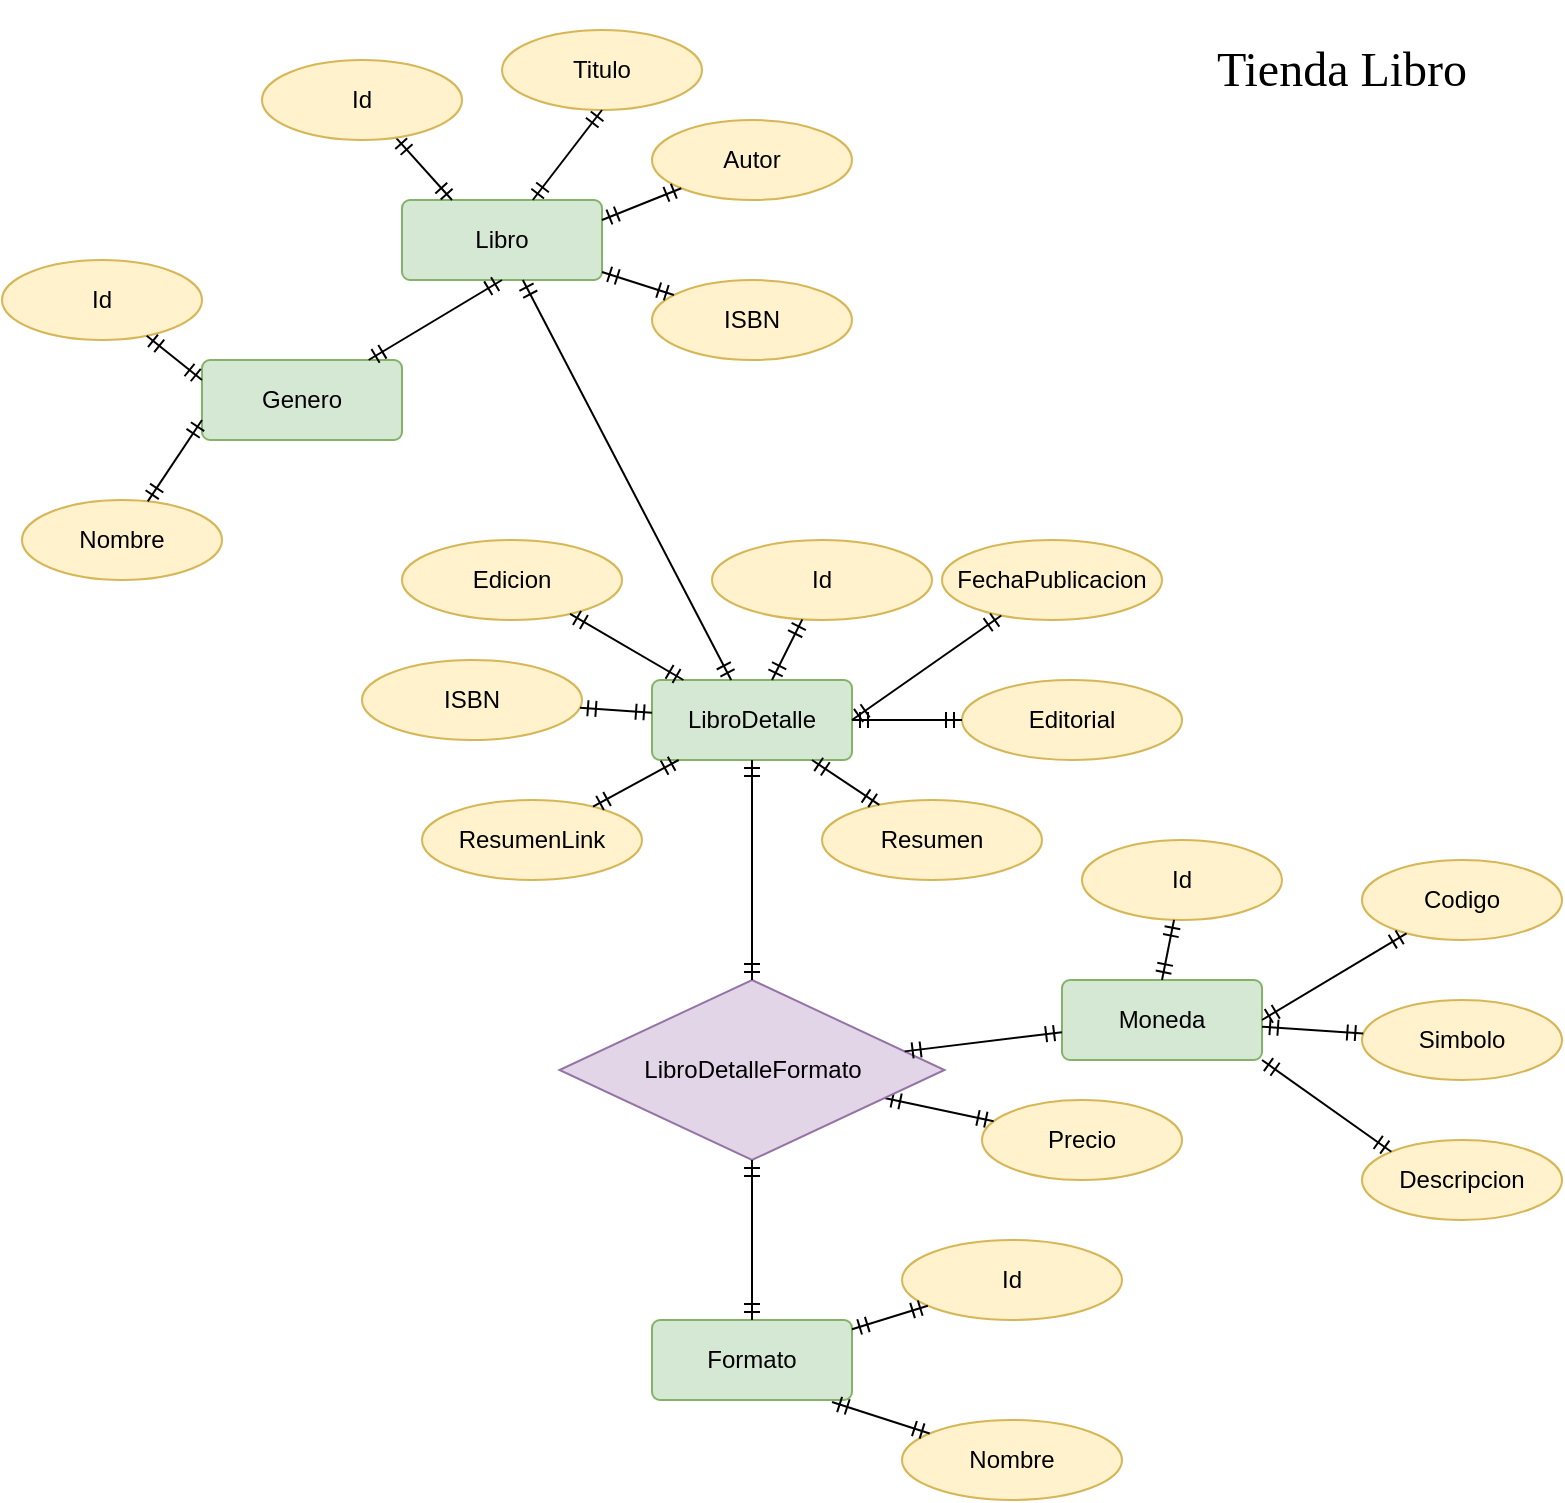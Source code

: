 <mxfile version="20.8.23" type="github">
  <diagram id="R2lEEEUBdFMjLlhIrx00" name="Page-1">
    <mxGraphModel dx="1050" dy="545" grid="1" gridSize="10" guides="1" tooltips="1" connect="1" arrows="1" fold="1" page="1" pageScale="1" pageWidth="850" pageHeight="1100" math="0" shadow="0" extFonts="Permanent Marker^https://fonts.googleapis.com/css?family=Permanent+Marker">
      <root>
        <mxCell id="0" />
        <mxCell id="1" parent="0" />
        <mxCell id="iToEJ3CbW-RjeYXbpDTx-1" value="Libro" style="rounded=1;arcSize=10;whiteSpace=wrap;html=1;align=center;fillColor=#d5e8d4;strokeColor=#82b366;" parent="1" vertex="1">
          <mxGeometry x="200" y="100" width="100" height="40" as="geometry" />
        </mxCell>
        <mxCell id="iToEJ3CbW-RjeYXbpDTx-2" value="Formato" style="rounded=1;arcSize=10;whiteSpace=wrap;html=1;align=center;fillColor=#d5e8d4;strokeColor=#82b366;" parent="1" vertex="1">
          <mxGeometry x="325" y="660" width="100" height="40" as="geometry" />
        </mxCell>
        <mxCell id="iToEJ3CbW-RjeYXbpDTx-3" value="Genero" style="rounded=1;arcSize=10;whiteSpace=wrap;html=1;align=center;fillColor=#d5e8d4;strokeColor=#82b366;" parent="1" vertex="1">
          <mxGeometry x="100" y="180" width="100" height="40" as="geometry" />
        </mxCell>
        <mxCell id="iToEJ3CbW-RjeYXbpDTx-4" value="Moneda" style="rounded=1;arcSize=10;whiteSpace=wrap;html=1;align=center;fillColor=#d5e8d4;strokeColor=#82b366;" parent="1" vertex="1">
          <mxGeometry x="530" y="490" width="100" height="40" as="geometry" />
        </mxCell>
        <mxCell id="iToEJ3CbW-RjeYXbpDTx-5" value="LibroDetalle" style="rounded=1;arcSize=10;whiteSpace=wrap;html=1;align=center;fillColor=#d5e8d4;strokeColor=#82b366;" parent="1" vertex="1">
          <mxGeometry x="325" y="340" width="100" height="40" as="geometry" />
        </mxCell>
        <mxCell id="iToEJ3CbW-RjeYXbpDTx-7" value="" style="fontSize=12;html=1;endArrow=ERmandOne;startArrow=ERmandOne;rounded=0;exitX=0.25;exitY=0;exitDx=0;exitDy=0;" parent="1" source="iToEJ3CbW-RjeYXbpDTx-1" target="iToEJ3CbW-RjeYXbpDTx-71" edge="1">
          <mxGeometry width="100" height="100" relative="1" as="geometry">
            <mxPoint x="370" y="290" as="sourcePoint" />
            <mxPoint x="215.355" y="74.142" as="targetPoint" />
          </mxGeometry>
        </mxCell>
        <mxCell id="iToEJ3CbW-RjeYXbpDTx-8" value="Titulo" style="ellipse;whiteSpace=wrap;html=1;align=center;fillColor=#fff2cc;strokeColor=#d6b656;" parent="1" vertex="1">
          <mxGeometry x="250" y="15" width="100" height="40" as="geometry" />
        </mxCell>
        <mxCell id="iToEJ3CbW-RjeYXbpDTx-9" value="Autor" style="ellipse;whiteSpace=wrap;html=1;align=center;fillColor=#fff2cc;strokeColor=#d6b656;" parent="1" vertex="1">
          <mxGeometry x="325" y="60" width="100" height="40" as="geometry" />
        </mxCell>
        <mxCell id="iToEJ3CbW-RjeYXbpDTx-10" value="FechaPublicacion" style="ellipse;whiteSpace=wrap;html=1;align=center;fillColor=#fff2cc;strokeColor=#d6b656;" parent="1" vertex="1">
          <mxGeometry x="470" y="270" width="110" height="40" as="geometry" />
        </mxCell>
        <mxCell id="iToEJ3CbW-RjeYXbpDTx-11" value="" style="fontSize=12;html=1;endArrow=ERmandOne;startArrow=ERmandOne;rounded=0;entryX=0.5;entryY=1;entryDx=0;entryDy=0;" parent="1" source="iToEJ3CbW-RjeYXbpDTx-1" target="iToEJ3CbW-RjeYXbpDTx-8" edge="1">
          <mxGeometry width="100" height="100" relative="1" as="geometry">
            <mxPoint x="270" y="110" as="sourcePoint" />
            <mxPoint x="225" y="74" as="targetPoint" />
          </mxGeometry>
        </mxCell>
        <mxCell id="iToEJ3CbW-RjeYXbpDTx-13" value="" style="fontSize=12;html=1;endArrow=ERmandOne;startArrow=ERmandOne;rounded=0;exitX=1;exitY=0.25;exitDx=0;exitDy=0;" parent="1" target="iToEJ3CbW-RjeYXbpDTx-9" edge="1" source="iToEJ3CbW-RjeYXbpDTx-1">
          <mxGeometry width="100" height="100" relative="1" as="geometry">
            <mxPoint x="200" y="110" as="sourcePoint" />
            <mxPoint x="310" y="70" as="targetPoint" />
          </mxGeometry>
        </mxCell>
        <mxCell id="iToEJ3CbW-RjeYXbpDTx-14" value="Precio" style="ellipse;whiteSpace=wrap;html=1;align=center;fillColor=#fff2cc;strokeColor=#d6b656;" parent="1" vertex="1">
          <mxGeometry x="490" y="550" width="100" height="40" as="geometry" />
        </mxCell>
        <mxCell id="iToEJ3CbW-RjeYXbpDTx-15" value="" style="fontSize=12;html=1;endArrow=ERmandOne;startArrow=ERmandOne;rounded=0;" parent="1" source="iToEJ3CbW-RjeYXbpDTx-48" target="iToEJ3CbW-RjeYXbpDTx-14" edge="1">
          <mxGeometry width="100" height="100" relative="1" as="geometry">
            <mxPoint x="270" y="110" as="sourcePoint" />
            <mxPoint x="225" y="84" as="targetPoint" />
          </mxGeometry>
        </mxCell>
        <mxCell id="iToEJ3CbW-RjeYXbpDTx-17" value="" style="fontSize=12;html=1;endArrow=ERmandOne;startArrow=ERmandOne;rounded=0;exitX=0.5;exitY=1;exitDx=0;exitDy=0;" parent="1" source="iToEJ3CbW-RjeYXbpDTx-1" target="iToEJ3CbW-RjeYXbpDTx-3" edge="1">
          <mxGeometry width="100" height="100" relative="1" as="geometry">
            <mxPoint x="220" y="130" as="sourcePoint" />
            <mxPoint x="160" y="130" as="targetPoint" />
          </mxGeometry>
        </mxCell>
        <mxCell id="iToEJ3CbW-RjeYXbpDTx-18" value="ISBN" style="ellipse;whiteSpace=wrap;html=1;align=center;fillColor=#fff2cc;strokeColor=#d6b656;" parent="1" vertex="1">
          <mxGeometry x="325" y="140" width="100" height="40" as="geometry" />
        </mxCell>
        <mxCell id="iToEJ3CbW-RjeYXbpDTx-19" value="" style="fontSize=12;html=1;endArrow=ERmandOne;startArrow=ERmandOne;rounded=0;" parent="1" source="iToEJ3CbW-RjeYXbpDTx-1" target="iToEJ3CbW-RjeYXbpDTx-18" edge="1">
          <mxGeometry width="100" height="100" relative="1" as="geometry">
            <mxPoint x="320" y="122" as="sourcePoint" />
            <mxPoint x="344" y="118" as="targetPoint" />
          </mxGeometry>
        </mxCell>
        <mxCell id="iToEJ3CbW-RjeYXbpDTx-20" value="Id" style="ellipse;whiteSpace=wrap;html=1;align=center;fillColor=#fff2cc;strokeColor=#d6b656;" parent="1" vertex="1">
          <mxGeometry y="130" width="100" height="40" as="geometry" />
        </mxCell>
        <mxCell id="iToEJ3CbW-RjeYXbpDTx-21" value="Nombre" style="ellipse;whiteSpace=wrap;html=1;align=center;fillColor=#fff2cc;strokeColor=#d6b656;" parent="1" vertex="1">
          <mxGeometry x="10" y="250" width="100" height="40" as="geometry" />
        </mxCell>
        <mxCell id="iToEJ3CbW-RjeYXbpDTx-22" value="" style="fontSize=12;html=1;endArrow=ERmandOne;startArrow=ERmandOne;rounded=0;entryX=0;entryY=0.25;entryDx=0;entryDy=0;" parent="1" source="iToEJ3CbW-RjeYXbpDTx-20" target="iToEJ3CbW-RjeYXbpDTx-3" edge="1">
          <mxGeometry width="100" height="100" relative="1" as="geometry">
            <mxPoint x="260" y="100" as="sourcePoint" />
            <mxPoint x="168" y="200" as="targetPoint" />
          </mxGeometry>
        </mxCell>
        <mxCell id="iToEJ3CbW-RjeYXbpDTx-24" value="" style="fontSize=12;html=1;endArrow=ERmandOne;startArrow=ERmandOne;rounded=0;exitX=0;exitY=0.75;exitDx=0;exitDy=0;" parent="1" source="iToEJ3CbW-RjeYXbpDTx-3" target="iToEJ3CbW-RjeYXbpDTx-21" edge="1">
          <mxGeometry width="100" height="100" relative="1" as="geometry">
            <mxPoint x="93" y="178" as="sourcePoint" />
            <mxPoint x="123" y="200" as="targetPoint" />
          </mxGeometry>
        </mxCell>
        <mxCell id="iToEJ3CbW-RjeYXbpDTx-25" value="" style="fontSize=12;html=1;endArrow=ERmandOne;startArrow=ERmandOne;rounded=0;" parent="1" source="iToEJ3CbW-RjeYXbpDTx-1" target="iToEJ3CbW-RjeYXbpDTx-5" edge="1">
          <mxGeometry width="100" height="100" relative="1" as="geometry">
            <mxPoint x="270" y="150" as="sourcePoint" />
            <mxPoint x="178" y="250" as="targetPoint" />
          </mxGeometry>
        </mxCell>
        <mxCell id="iToEJ3CbW-RjeYXbpDTx-26" value="" style="fontSize=12;html=1;endArrow=ERmandOne;startArrow=ERmandOne;rounded=0;entryX=1;entryY=0.5;entryDx=0;entryDy=0;" parent="1" source="iToEJ3CbW-RjeYXbpDTx-10" target="iToEJ3CbW-RjeYXbpDTx-5" edge="1">
          <mxGeometry width="100" height="100" relative="1" as="geometry">
            <mxPoint x="360" y="247" as="sourcePoint" />
            <mxPoint x="392" y="257" as="targetPoint" />
          </mxGeometry>
        </mxCell>
        <mxCell id="iToEJ3CbW-RjeYXbpDTx-27" value="Id" style="ellipse;whiteSpace=wrap;html=1;align=center;fillColor=#fff2cc;strokeColor=#d6b656;" parent="1" vertex="1">
          <mxGeometry x="355" y="270" width="110" height="40" as="geometry" />
        </mxCell>
        <mxCell id="iToEJ3CbW-RjeYXbpDTx-28" value="ISBN" style="ellipse;whiteSpace=wrap;html=1;align=center;fillColor=#fff2cc;strokeColor=#d6b656;" parent="1" vertex="1">
          <mxGeometry x="180" y="330" width="110" height="40" as="geometry" />
        </mxCell>
        <mxCell id="iToEJ3CbW-RjeYXbpDTx-29" value="Resumen" style="ellipse;whiteSpace=wrap;html=1;align=center;fillColor=#fff2cc;strokeColor=#d6b656;" parent="1" vertex="1">
          <mxGeometry x="410" y="400" width="110" height="40" as="geometry" />
        </mxCell>
        <mxCell id="iToEJ3CbW-RjeYXbpDTx-30" value="ResumenLink" style="ellipse;whiteSpace=wrap;html=1;align=center;fillColor=#fff2cc;strokeColor=#d6b656;" parent="1" vertex="1">
          <mxGeometry x="210" y="400" width="110" height="40" as="geometry" />
        </mxCell>
        <mxCell id="iToEJ3CbW-RjeYXbpDTx-31" value="" style="fontSize=12;html=1;endArrow=ERmandOne;startArrow=ERmandOne;rounded=0;" parent="1" source="iToEJ3CbW-RjeYXbpDTx-27" target="iToEJ3CbW-RjeYXbpDTx-5" edge="1">
          <mxGeometry width="100" height="100" relative="1" as="geometry">
            <mxPoint x="485" y="370" as="sourcePoint" />
            <mxPoint x="430" y="370" as="targetPoint" />
          </mxGeometry>
        </mxCell>
        <mxCell id="iToEJ3CbW-RjeYXbpDTx-32" value="" style="fontSize=12;html=1;endArrow=ERmandOne;startArrow=ERmandOne;rounded=0;" parent="1" source="iToEJ3CbW-RjeYXbpDTx-5" target="iToEJ3CbW-RjeYXbpDTx-28" edge="1">
          <mxGeometry width="100" height="100" relative="1" as="geometry">
            <mxPoint x="407" y="329" as="sourcePoint" />
            <mxPoint x="393" y="350" as="targetPoint" />
          </mxGeometry>
        </mxCell>
        <mxCell id="iToEJ3CbW-RjeYXbpDTx-34" value="" style="fontSize=12;html=1;endArrow=ERmandOne;startArrow=ERmandOne;rounded=0;" parent="1" source="iToEJ3CbW-RjeYXbpDTx-29" target="iToEJ3CbW-RjeYXbpDTx-5" edge="1">
          <mxGeometry width="100" height="100" relative="1" as="geometry">
            <mxPoint x="485" y="370" as="sourcePoint" />
            <mxPoint x="430" y="370" as="targetPoint" />
          </mxGeometry>
        </mxCell>
        <mxCell id="iToEJ3CbW-RjeYXbpDTx-35" value="" style="fontSize=12;html=1;endArrow=ERmandOne;startArrow=ERmandOne;rounded=0;" parent="1" source="iToEJ3CbW-RjeYXbpDTx-5" target="iToEJ3CbW-RjeYXbpDTx-30" edge="1">
          <mxGeometry width="100" height="100" relative="1" as="geometry">
            <mxPoint x="448" y="413" as="sourcePoint" />
            <mxPoint x="412" y="390" as="targetPoint" />
          </mxGeometry>
        </mxCell>
        <mxCell id="iToEJ3CbW-RjeYXbpDTx-38" value="Id" style="ellipse;whiteSpace=wrap;html=1;align=center;fillColor=#fff2cc;strokeColor=#d6b656;" parent="1" vertex="1">
          <mxGeometry x="450" y="620" width="110" height="40" as="geometry" />
        </mxCell>
        <mxCell id="iToEJ3CbW-RjeYXbpDTx-39" value="" style="fontSize=12;html=1;endArrow=ERmandOne;startArrow=ERmandOne;rounded=0;" parent="1" source="iToEJ3CbW-RjeYXbpDTx-38" target="iToEJ3CbW-RjeYXbpDTx-2" edge="1">
          <mxGeometry width="100" height="100" relative="1" as="geometry">
            <mxPoint x="610" y="470" as="sourcePoint" />
            <mxPoint x="430" y="470" as="targetPoint" />
          </mxGeometry>
        </mxCell>
        <mxCell id="iToEJ3CbW-RjeYXbpDTx-40" value="Nombre" style="ellipse;whiteSpace=wrap;html=1;align=center;fillColor=#fff2cc;strokeColor=#d6b656;" parent="1" vertex="1">
          <mxGeometry x="450" y="710" width="110" height="40" as="geometry" />
        </mxCell>
        <mxCell id="iToEJ3CbW-RjeYXbpDTx-41" value="" style="fontSize=12;html=1;endArrow=ERmandOne;startArrow=ERmandOne;rounded=0;entryX=0.9;entryY=1.025;entryDx=0;entryDy=0;entryPerimeter=0;" parent="1" source="iToEJ3CbW-RjeYXbpDTx-40" target="iToEJ3CbW-RjeYXbpDTx-2" edge="1">
          <mxGeometry width="100" height="100" relative="1" as="geometry">
            <mxPoint x="728" y="427" as="sourcePoint" />
            <mxPoint x="692" y="450" as="targetPoint" />
          </mxGeometry>
        </mxCell>
        <mxCell id="iToEJ3CbW-RjeYXbpDTx-44" value="Edicion" style="ellipse;whiteSpace=wrap;html=1;align=center;fillColor=#fff2cc;strokeColor=#d6b656;" parent="1" vertex="1">
          <mxGeometry x="200" y="270" width="110" height="40" as="geometry" />
        </mxCell>
        <mxCell id="iToEJ3CbW-RjeYXbpDTx-45" value="Editorial" style="ellipse;whiteSpace=wrap;html=1;align=center;fillColor=#fff2cc;strokeColor=#d6b656;" parent="1" vertex="1">
          <mxGeometry x="480" y="340" width="110" height="40" as="geometry" />
        </mxCell>
        <mxCell id="iToEJ3CbW-RjeYXbpDTx-46" value="" style="fontSize=12;html=1;endArrow=ERmandOne;startArrow=ERmandOne;rounded=0;" parent="1" source="iToEJ3CbW-RjeYXbpDTx-45" target="iToEJ3CbW-RjeYXbpDTx-5" edge="1">
          <mxGeometry width="100" height="100" relative="1" as="geometry">
            <mxPoint x="505" y="327" as="sourcePoint" />
            <mxPoint x="430" y="370" as="targetPoint" />
          </mxGeometry>
        </mxCell>
        <mxCell id="iToEJ3CbW-RjeYXbpDTx-47" value="" style="fontSize=12;html=1;endArrow=ERmandOne;startArrow=ERmandOne;rounded=0;" parent="1" source="iToEJ3CbW-RjeYXbpDTx-44" target="iToEJ3CbW-RjeYXbpDTx-5" edge="1">
          <mxGeometry width="100" height="100" relative="1" as="geometry">
            <mxPoint x="405" y="320" as="sourcePoint" />
            <mxPoint x="390" y="350" as="targetPoint" />
          </mxGeometry>
        </mxCell>
        <mxCell id="iToEJ3CbW-RjeYXbpDTx-48" value="LibroDetalleFormato" style="shape=rhombus;perimeter=rhombusPerimeter;whiteSpace=wrap;html=1;align=center;fillColor=#e1d5e7;strokeColor=#9673a6;" parent="1" vertex="1">
          <mxGeometry x="278.75" y="490" width="192.5" height="90" as="geometry" />
        </mxCell>
        <mxCell id="iToEJ3CbW-RjeYXbpDTx-49" value="" style="fontSize=12;html=1;endArrow=ERmandOne;startArrow=ERmandOne;rounded=0;entryX=0.5;entryY=1;entryDx=0;entryDy=0;" parent="1" source="iToEJ3CbW-RjeYXbpDTx-48" target="iToEJ3CbW-RjeYXbpDTx-5" edge="1">
          <mxGeometry width="100" height="100" relative="1" as="geometry">
            <mxPoint x="430" y="431" as="sourcePoint" />
            <mxPoint x="396" y="390" as="targetPoint" />
          </mxGeometry>
        </mxCell>
        <mxCell id="iToEJ3CbW-RjeYXbpDTx-50" value="" style="fontSize=12;html=1;endArrow=ERmandOne;startArrow=ERmandOne;rounded=0;" parent="1" source="iToEJ3CbW-RjeYXbpDTx-48" target="iToEJ3CbW-RjeYXbpDTx-2" edge="1">
          <mxGeometry width="100" height="100" relative="1" as="geometry">
            <mxPoint x="380" y="500" as="sourcePoint" />
            <mxPoint x="380" y="390" as="targetPoint" />
          </mxGeometry>
        </mxCell>
        <mxCell id="iToEJ3CbW-RjeYXbpDTx-52" value="" style="fontSize=12;html=1;endArrow=ERmandOne;startArrow=ERmandOne;rounded=0;" parent="1" source="iToEJ3CbW-RjeYXbpDTx-48" target="iToEJ3CbW-RjeYXbpDTx-4" edge="1">
          <mxGeometry width="100" height="100" relative="1" as="geometry">
            <mxPoint x="380" y="500" as="sourcePoint" />
            <mxPoint x="380" y="390" as="targetPoint" />
          </mxGeometry>
        </mxCell>
        <mxCell id="iToEJ3CbW-RjeYXbpDTx-54" value="Codigo" style="ellipse;whiteSpace=wrap;html=1;align=center;fillColor=#fff2cc;strokeColor=#d6b656;" parent="1" vertex="1">
          <mxGeometry x="680" y="430" width="100" height="40" as="geometry" />
        </mxCell>
        <mxCell id="iToEJ3CbW-RjeYXbpDTx-55" value="Simbolo" style="ellipse;whiteSpace=wrap;html=1;align=center;fillColor=#fff2cc;strokeColor=#d6b656;" parent="1" vertex="1">
          <mxGeometry x="680" y="500" width="100" height="40" as="geometry" />
        </mxCell>
        <mxCell id="iToEJ3CbW-RjeYXbpDTx-57" value="" style="fontSize=12;html=1;endArrow=ERmandOne;startArrow=ERmandOne;rounded=0;entryX=1;entryY=0.5;entryDx=0;entryDy=0;" parent="1" source="iToEJ3CbW-RjeYXbpDTx-54" target="iToEJ3CbW-RjeYXbpDTx-4" edge="1">
          <mxGeometry width="100" height="100" relative="1" as="geometry">
            <mxPoint x="664" y="457" as="sourcePoint" />
            <mxPoint x="611" y="490" as="targetPoint" />
          </mxGeometry>
        </mxCell>
        <mxCell id="iToEJ3CbW-RjeYXbpDTx-58" value="" style="fontSize=12;html=1;endArrow=ERmandOne;startArrow=ERmandOne;rounded=0;" parent="1" source="iToEJ3CbW-RjeYXbpDTx-55" target="iToEJ3CbW-RjeYXbpDTx-4" edge="1">
          <mxGeometry width="100" height="100" relative="1" as="geometry">
            <mxPoint x="670" y="510" as="sourcePoint" />
            <mxPoint x="630" y="510" as="targetPoint" />
          </mxGeometry>
        </mxCell>
        <mxCell id="iToEJ3CbW-RjeYXbpDTx-59" value="Descripcion" style="ellipse;whiteSpace=wrap;html=1;align=center;fillColor=#fff2cc;strokeColor=#d6b656;" parent="1" vertex="1">
          <mxGeometry x="680" y="570" width="100" height="40" as="geometry" />
        </mxCell>
        <mxCell id="iToEJ3CbW-RjeYXbpDTx-60" value="" style="fontSize=12;html=1;endArrow=ERmandOne;startArrow=ERmandOne;rounded=0;exitX=0;exitY=0;exitDx=0;exitDy=0;entryX=1;entryY=1;entryDx=0;entryDy=0;" parent="1" source="iToEJ3CbW-RjeYXbpDTx-59" target="iToEJ3CbW-RjeYXbpDTx-4" edge="1">
          <mxGeometry width="100" height="100" relative="1" as="geometry">
            <mxPoint x="673" y="524" as="sourcePoint" />
            <mxPoint x="630" y="517" as="targetPoint" />
          </mxGeometry>
        </mxCell>
        <mxCell id="iToEJ3CbW-RjeYXbpDTx-71" value="Id" style="ellipse;whiteSpace=wrap;html=1;align=center;fillColor=#fff2cc;strokeColor=#d6b656;" parent="1" vertex="1">
          <mxGeometry x="130" y="30" width="100" height="40" as="geometry" />
        </mxCell>
        <mxCell id="iToEJ3CbW-RjeYXbpDTx-76" value="&lt;font style=&quot;font-size: 24px;&quot;&gt;Tienda Libro&lt;/font&gt;" style="text;html=1;strokeColor=none;fillColor=none;align=center;verticalAlign=middle;whiteSpace=wrap;rounded=0;fontSize=20;fontFamily=Architects Daughter;" parent="1" vertex="1">
          <mxGeometry x="560" width="220" height="70" as="geometry" />
        </mxCell>
        <mxCell id="iToEJ3CbW-RjeYXbpDTx-78" value="Id" style="ellipse;whiteSpace=wrap;html=1;align=center;fillColor=#fff2cc;strokeColor=#d6b656;" parent="1" vertex="1">
          <mxGeometry x="540" y="420" width="100" height="40" as="geometry" />
        </mxCell>
        <mxCell id="iToEJ3CbW-RjeYXbpDTx-79" value="" style="fontSize=12;html=1;endArrow=ERmandOne;startArrow=ERmandOne;rounded=0;entryX=0.5;entryY=0;entryDx=0;entryDy=0;" parent="1" source="iToEJ3CbW-RjeYXbpDTx-78" target="iToEJ3CbW-RjeYXbpDTx-4" edge="1">
          <mxGeometry width="100" height="100" relative="1" as="geometry">
            <mxPoint x="683" y="477" as="sourcePoint" />
            <mxPoint x="630" y="510" as="targetPoint" />
          </mxGeometry>
        </mxCell>
      </root>
    </mxGraphModel>
  </diagram>
</mxfile>
